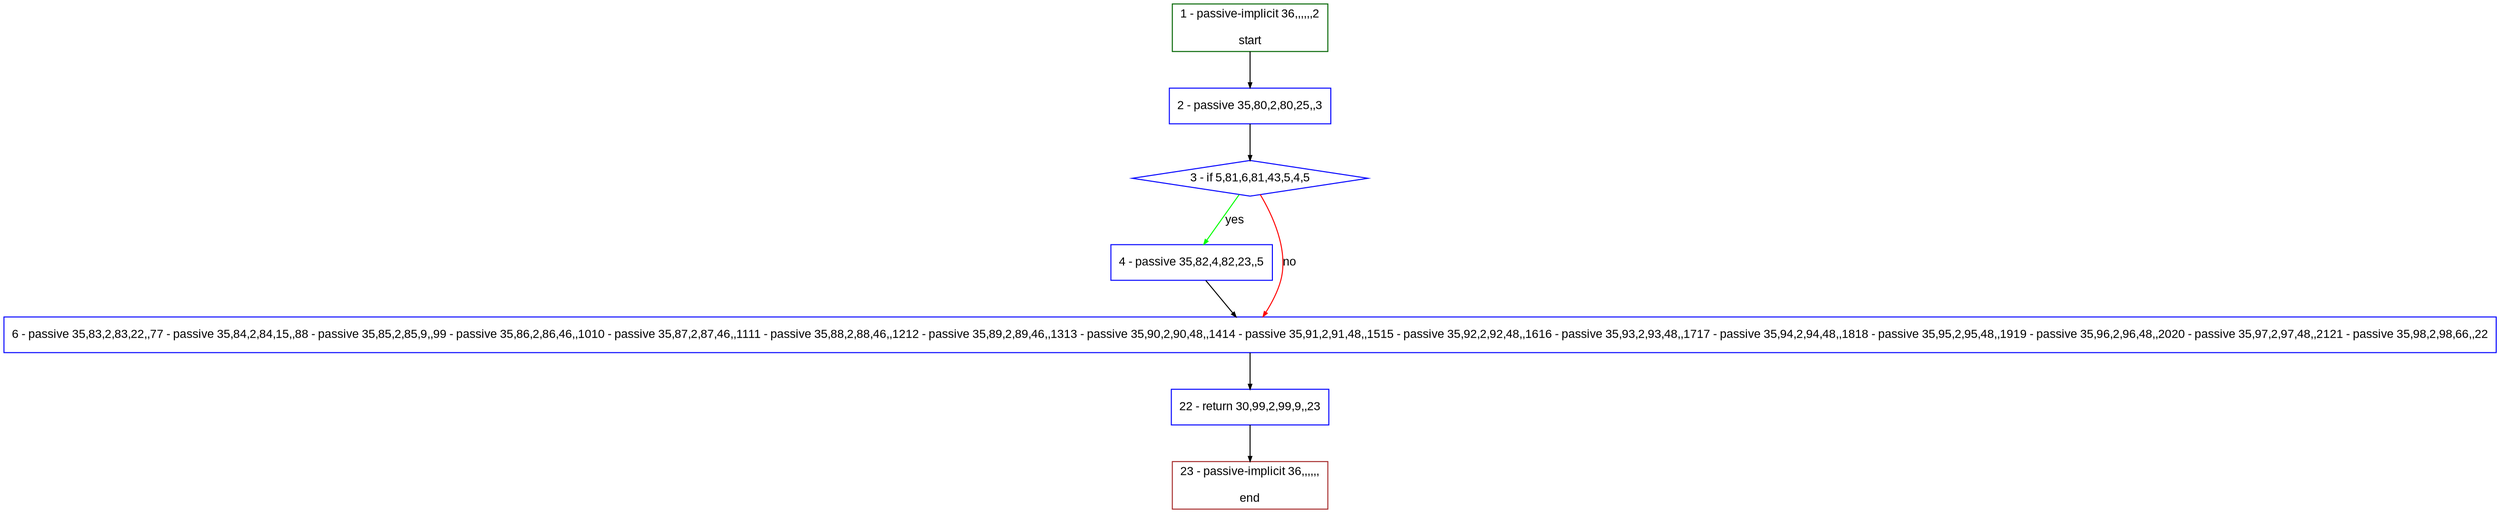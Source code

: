 digraph "" {
  graph [pack="true", label="", fontsize="12", packmode="clust", fontname="Arial", fillcolor="#FFFFCC", bgcolor="white", style="rounded,filled", compound="true"];
  node [node_initialized="no", label="", color="grey", fontsize="12", fillcolor="white", fontname="Arial", style="filled", shape="rectangle", compound="true", fixedsize="false"];
  edge [fontcolor="black", arrowhead="normal", arrowtail="none", arrowsize="0.5", ltail="", label="", color="black", fontsize="12", lhead="", fontname="Arial", dir="forward", compound="true"];
  __N1 [label="2 - passive 35,80,2,80,25,,3", color="#0000ff", fillcolor="#ffffff", style="filled", shape="box"];
  __N2 [label="1 - passive-implicit 36,,,,,,2\n\nstart", color="#006400", fillcolor="#ffffff", style="filled", shape="box"];
  __N3 [label="3 - if 5,81,6,81,43,5,4,5", color="#0000ff", fillcolor="#ffffff", style="filled", shape="diamond"];
  __N4 [label="4 - passive 35,82,4,82,23,,5", color="#0000ff", fillcolor="#ffffff", style="filled", shape="box"];
  __N5 [label="6 - passive 35,83,2,83,22,,77 - passive 35,84,2,84,15,,88 - passive 35,85,2,85,9,,99 - passive 35,86,2,86,46,,1010 - passive 35,87,2,87,46,,1111 - passive 35,88,2,88,46,,1212 - passive 35,89,2,89,46,,1313 - passive 35,90,2,90,48,,1414 - passive 35,91,2,91,48,,1515 - passive 35,92,2,92,48,,1616 - passive 35,93,2,93,48,,1717 - passive 35,94,2,94,48,,1818 - passive 35,95,2,95,48,,1919 - passive 35,96,2,96,48,,2020 - passive 35,97,2,97,48,,2121 - passive 35,98,2,98,66,,22", color="#0000ff", fillcolor="#ffffff", style="filled", shape="box"];
  __N6 [label="22 - return 30,99,2,99,9,,23", color="#0000ff", fillcolor="#ffffff", style="filled", shape="box"];
  __N7 [label="23 - passive-implicit 36,,,,,,\n\nend", color="#a52a2a", fillcolor="#ffffff", style="filled", shape="box"];
  __N2 -> __N1 [arrowhead="normal", arrowtail="none", color="#000000", label="", dir="forward"];
  __N1 -> __N3 [arrowhead="normal", arrowtail="none", color="#000000", label="", dir="forward"];
  __N3 -> __N4 [arrowhead="normal", arrowtail="none", color="#00ff00", label="yes", dir="forward"];
  __N3 -> __N5 [arrowhead="normal", arrowtail="none", color="#ff0000", label="no", dir="forward"];
  __N4 -> __N5 [arrowhead="normal", arrowtail="none", color="#000000", label="", dir="forward"];
  __N5 -> __N6 [arrowhead="normal", arrowtail="none", color="#000000", label="", dir="forward"];
  __N6 -> __N7 [arrowhead="normal", arrowtail="none", color="#000000", label="", dir="forward"];
}
